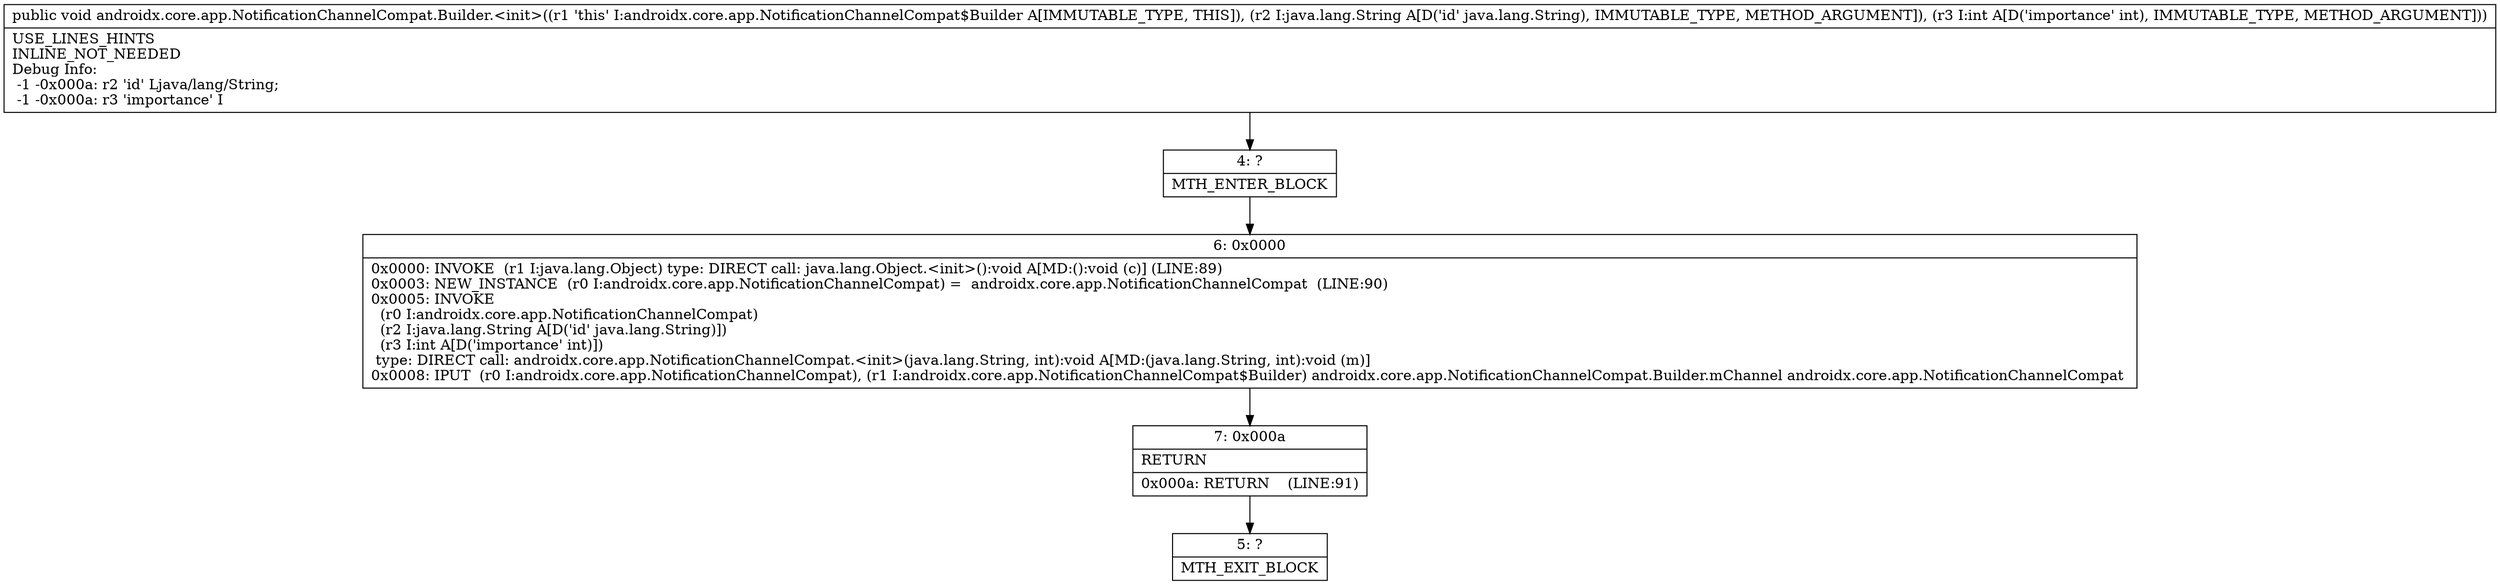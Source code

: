 digraph "CFG forandroidx.core.app.NotificationChannelCompat.Builder.\<init\>(Ljava\/lang\/String;I)V" {
Node_4 [shape=record,label="{4\:\ ?|MTH_ENTER_BLOCK\l}"];
Node_6 [shape=record,label="{6\:\ 0x0000|0x0000: INVOKE  (r1 I:java.lang.Object) type: DIRECT call: java.lang.Object.\<init\>():void A[MD:():void (c)] (LINE:89)\l0x0003: NEW_INSTANCE  (r0 I:androidx.core.app.NotificationChannelCompat) =  androidx.core.app.NotificationChannelCompat  (LINE:90)\l0x0005: INVOKE  \l  (r0 I:androidx.core.app.NotificationChannelCompat)\l  (r2 I:java.lang.String A[D('id' java.lang.String)])\l  (r3 I:int A[D('importance' int)])\l type: DIRECT call: androidx.core.app.NotificationChannelCompat.\<init\>(java.lang.String, int):void A[MD:(java.lang.String, int):void (m)]\l0x0008: IPUT  (r0 I:androidx.core.app.NotificationChannelCompat), (r1 I:androidx.core.app.NotificationChannelCompat$Builder) androidx.core.app.NotificationChannelCompat.Builder.mChannel androidx.core.app.NotificationChannelCompat \l}"];
Node_7 [shape=record,label="{7\:\ 0x000a|RETURN\l|0x000a: RETURN    (LINE:91)\l}"];
Node_5 [shape=record,label="{5\:\ ?|MTH_EXIT_BLOCK\l}"];
MethodNode[shape=record,label="{public void androidx.core.app.NotificationChannelCompat.Builder.\<init\>((r1 'this' I:androidx.core.app.NotificationChannelCompat$Builder A[IMMUTABLE_TYPE, THIS]), (r2 I:java.lang.String A[D('id' java.lang.String), IMMUTABLE_TYPE, METHOD_ARGUMENT]), (r3 I:int A[D('importance' int), IMMUTABLE_TYPE, METHOD_ARGUMENT]))  | USE_LINES_HINTS\lINLINE_NOT_NEEDED\lDebug Info:\l  \-1 \-0x000a: r2 'id' Ljava\/lang\/String;\l  \-1 \-0x000a: r3 'importance' I\l}"];
MethodNode -> Node_4;Node_4 -> Node_6;
Node_6 -> Node_7;
Node_7 -> Node_5;
}

